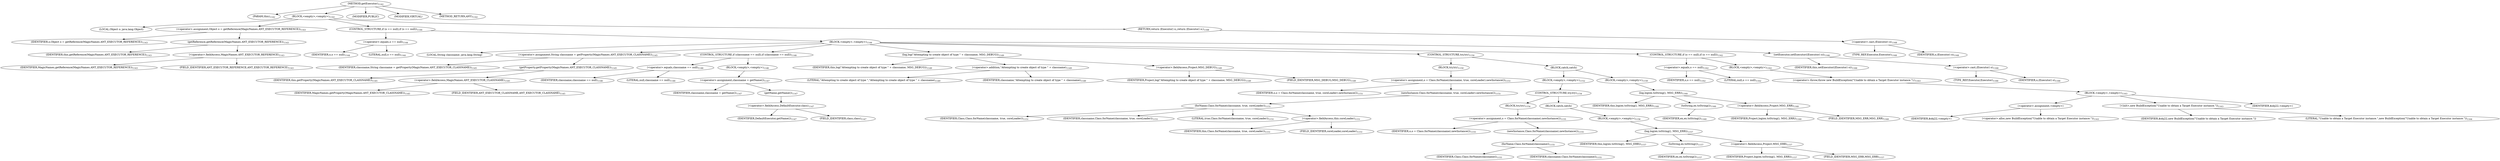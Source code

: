 digraph "getExecutor" {  
"1830" [label = <(METHOD,getExecutor)<SUB>1142</SUB>> ]
"137" [label = <(PARAM,this)<SUB>1142</SUB>> ]
"1831" [label = <(BLOCK,&lt;empty&gt;,&lt;empty&gt;)<SUB>1142</SUB>> ]
"1832" [label = <(LOCAL,Object o: java.lang.Object)> ]
"1833" [label = <(&lt;operator&gt;.assignment,Object o = getReference(MagicNames.ANT_EXECUTOR_REFERENCE))<SUB>1143</SUB>> ]
"1834" [label = <(IDENTIFIER,o,Object o = getReference(MagicNames.ANT_EXECUTOR_REFERENCE))<SUB>1143</SUB>> ]
"1835" [label = <(getReference,getReference(MagicNames.ANT_EXECUTOR_REFERENCE))<SUB>1143</SUB>> ]
"136" [label = <(IDENTIFIER,this,getReference(MagicNames.ANT_EXECUTOR_REFERENCE))<SUB>1143</SUB>> ]
"1836" [label = <(&lt;operator&gt;.fieldAccess,MagicNames.ANT_EXECUTOR_REFERENCE)<SUB>1143</SUB>> ]
"1837" [label = <(IDENTIFIER,MagicNames,getReference(MagicNames.ANT_EXECUTOR_REFERENCE))<SUB>1143</SUB>> ]
"1838" [label = <(FIELD_IDENTIFIER,ANT_EXECUTOR_REFERENCE,ANT_EXECUTOR_REFERENCE)<SUB>1143</SUB>> ]
"1839" [label = <(CONTROL_STRUCTURE,if (o == null),if (o == null))<SUB>1144</SUB>> ]
"1840" [label = <(&lt;operator&gt;.equals,o == null)<SUB>1144</SUB>> ]
"1841" [label = <(IDENTIFIER,o,o == null)<SUB>1144</SUB>> ]
"1842" [label = <(LITERAL,null,o == null)<SUB>1144</SUB>> ]
"1843" [label = <(BLOCK,&lt;empty&gt;,&lt;empty&gt;)<SUB>1144</SUB>> ]
"1844" [label = <(LOCAL,String classname: java.lang.String)> ]
"1845" [label = <(&lt;operator&gt;.assignment,String classname = getProperty(MagicNames.ANT_EXECUTOR_CLASSNAME))<SUB>1145</SUB>> ]
"1846" [label = <(IDENTIFIER,classname,String classname = getProperty(MagicNames.ANT_EXECUTOR_CLASSNAME))<SUB>1145</SUB>> ]
"1847" [label = <(getProperty,getProperty(MagicNames.ANT_EXECUTOR_CLASSNAME))<SUB>1145</SUB>> ]
"138" [label = <(IDENTIFIER,this,getProperty(MagicNames.ANT_EXECUTOR_CLASSNAME))<SUB>1145</SUB>> ]
"1848" [label = <(&lt;operator&gt;.fieldAccess,MagicNames.ANT_EXECUTOR_CLASSNAME)<SUB>1145</SUB>> ]
"1849" [label = <(IDENTIFIER,MagicNames,getProperty(MagicNames.ANT_EXECUTOR_CLASSNAME))<SUB>1145</SUB>> ]
"1850" [label = <(FIELD_IDENTIFIER,ANT_EXECUTOR_CLASSNAME,ANT_EXECUTOR_CLASSNAME)<SUB>1145</SUB>> ]
"1851" [label = <(CONTROL_STRUCTURE,if (classname == null),if (classname == null))<SUB>1146</SUB>> ]
"1852" [label = <(&lt;operator&gt;.equals,classname == null)<SUB>1146</SUB>> ]
"1853" [label = <(IDENTIFIER,classname,classname == null)<SUB>1146</SUB>> ]
"1854" [label = <(LITERAL,null,classname == null)<SUB>1146</SUB>> ]
"1855" [label = <(BLOCK,&lt;empty&gt;,&lt;empty&gt;)<SUB>1146</SUB>> ]
"1856" [label = <(&lt;operator&gt;.assignment,classname = getName())<SUB>1147</SUB>> ]
"1857" [label = <(IDENTIFIER,classname,classname = getName())<SUB>1147</SUB>> ]
"1858" [label = <(getName,getName())<SUB>1147</SUB>> ]
"1859" [label = <(&lt;operator&gt;.fieldAccess,DefaultExecutor.class)<SUB>1147</SUB>> ]
"1860" [label = <(IDENTIFIER,DefaultExecutor,getName())<SUB>1147</SUB>> ]
"1861" [label = <(FIELD_IDENTIFIER,class,class)<SUB>1147</SUB>> ]
"1862" [label = <(log,log(&quot;Attempting to create object of type &quot; + classname, MSG_DEBUG))<SUB>1149</SUB>> ]
"139" [label = <(IDENTIFIER,this,log(&quot;Attempting to create object of type &quot; + classname, MSG_DEBUG))<SUB>1149</SUB>> ]
"1863" [label = <(&lt;operator&gt;.addition,&quot;Attempting to create object of type &quot; + classname)<SUB>1149</SUB>> ]
"1864" [label = <(LITERAL,&quot;Attempting to create object of type &quot;,&quot;Attempting to create object of type &quot; + classname)<SUB>1149</SUB>> ]
"1865" [label = <(IDENTIFIER,classname,&quot;Attempting to create object of type &quot; + classname)<SUB>1149</SUB>> ]
"1866" [label = <(&lt;operator&gt;.fieldAccess,Project.MSG_DEBUG)<SUB>1149</SUB>> ]
"1867" [label = <(IDENTIFIER,Project,log(&quot;Attempting to create object of type &quot; + classname, MSG_DEBUG))<SUB>1149</SUB>> ]
"1868" [label = <(FIELD_IDENTIFIER,MSG_DEBUG,MSG_DEBUG)<SUB>1149</SUB>> ]
"1869" [label = <(CONTROL_STRUCTURE,try,try)<SUB>1150</SUB>> ]
"1870" [label = <(BLOCK,try,try)<SUB>1150</SUB>> ]
"1871" [label = <(&lt;operator&gt;.assignment,o = Class.forName(classname, true, coreLoader).newInstance())<SUB>1151</SUB>> ]
"1872" [label = <(IDENTIFIER,o,o = Class.forName(classname, true, coreLoader).newInstance())<SUB>1151</SUB>> ]
"1873" [label = <(newInstance,Class.forName(classname, true, coreLoader).newInstance())<SUB>1151</SUB>> ]
"1874" [label = <(forName,Class.forName(classname, true, coreLoader))<SUB>1151</SUB>> ]
"1875" [label = <(IDENTIFIER,Class,Class.forName(classname, true, coreLoader))<SUB>1151</SUB>> ]
"1876" [label = <(IDENTIFIER,classname,Class.forName(classname, true, coreLoader))<SUB>1151</SUB>> ]
"1877" [label = <(LITERAL,true,Class.forName(classname, true, coreLoader))<SUB>1151</SUB>> ]
"1878" [label = <(&lt;operator&gt;.fieldAccess,this.coreLoader)<SUB>1151</SUB>> ]
"1879" [label = <(IDENTIFIER,this,Class.forName(classname, true, coreLoader))<SUB>1151</SUB>> ]
"1880" [label = <(FIELD_IDENTIFIER,coreLoader,coreLoader)<SUB>1151</SUB>> ]
"1881" [label = <(BLOCK,catch,catch)> ]
"1882" [label = <(BLOCK,&lt;empty&gt;,&lt;empty&gt;)<SUB>1152</SUB>> ]
"1883" [label = <(CONTROL_STRUCTURE,try,try)<SUB>1154</SUB>> ]
"1884" [label = <(BLOCK,try,try)<SUB>1154</SUB>> ]
"1885" [label = <(&lt;operator&gt;.assignment,o = Class.forName(classname).newInstance())<SUB>1155</SUB>> ]
"1886" [label = <(IDENTIFIER,o,o = Class.forName(classname).newInstance())<SUB>1155</SUB>> ]
"1887" [label = <(newInstance,Class.forName(classname).newInstance())<SUB>1155</SUB>> ]
"1888" [label = <(forName,Class.forName(classname))<SUB>1155</SUB>> ]
"1889" [label = <(IDENTIFIER,Class,Class.forName(classname))<SUB>1155</SUB>> ]
"1890" [label = <(IDENTIFIER,classname,Class.forName(classname))<SUB>1155</SUB>> ]
"1891" [label = <(BLOCK,catch,catch)> ]
"1892" [label = <(BLOCK,&lt;empty&gt;,&lt;empty&gt;)<SUB>1156</SUB>> ]
"1893" [label = <(log,log(ex.toString(), MSG_ERR))<SUB>1157</SUB>> ]
"140" [label = <(IDENTIFIER,this,log(ex.toString(), MSG_ERR))<SUB>1157</SUB>> ]
"1894" [label = <(toString,ex.toString())<SUB>1157</SUB>> ]
"1895" [label = <(IDENTIFIER,ex,ex.toString())<SUB>1157</SUB>> ]
"1896" [label = <(&lt;operator&gt;.fieldAccess,Project.MSG_ERR)<SUB>1157</SUB>> ]
"1897" [label = <(IDENTIFIER,Project,log(ex.toString(), MSG_ERR))<SUB>1157</SUB>> ]
"1898" [label = <(FIELD_IDENTIFIER,MSG_ERR,MSG_ERR)<SUB>1157</SUB>> ]
"1899" [label = <(BLOCK,&lt;empty&gt;,&lt;empty&gt;)<SUB>1159</SUB>> ]
"1900" [label = <(log,log(ex.toString(), MSG_ERR))<SUB>1160</SUB>> ]
"141" [label = <(IDENTIFIER,this,log(ex.toString(), MSG_ERR))<SUB>1160</SUB>> ]
"1901" [label = <(toString,ex.toString())<SUB>1160</SUB>> ]
"1902" [label = <(IDENTIFIER,ex,ex.toString())<SUB>1160</SUB>> ]
"1903" [label = <(&lt;operator&gt;.fieldAccess,Project.MSG_ERR)<SUB>1160</SUB>> ]
"1904" [label = <(IDENTIFIER,Project,log(ex.toString(), MSG_ERR))<SUB>1160</SUB>> ]
"1905" [label = <(FIELD_IDENTIFIER,MSG_ERR,MSG_ERR)<SUB>1160</SUB>> ]
"1906" [label = <(CONTROL_STRUCTURE,if (o == null),if (o == null))<SUB>1162</SUB>> ]
"1907" [label = <(&lt;operator&gt;.equals,o == null)<SUB>1162</SUB>> ]
"1908" [label = <(IDENTIFIER,o,o == null)<SUB>1162</SUB>> ]
"1909" [label = <(LITERAL,null,o == null)<SUB>1162</SUB>> ]
"1910" [label = <(BLOCK,&lt;empty&gt;,&lt;empty&gt;)<SUB>1162</SUB>> ]
"1911" [label = <(&lt;operator&gt;.throw,throw new BuildException(&quot;Unable to obtain a Target Executor instance.&quot;);)<SUB>1163</SUB>> ]
"1912" [label = <(BLOCK,&lt;empty&gt;,&lt;empty&gt;)<SUB>1163</SUB>> ]
"1913" [label = <(&lt;operator&gt;.assignment,&lt;empty&gt;)> ]
"1914" [label = <(IDENTIFIER,$obj22,&lt;empty&gt;)> ]
"1915" [label = <(&lt;operator&gt;.alloc,new BuildException(&quot;Unable to obtain a Target Executor instance.&quot;))<SUB>1163</SUB>> ]
"1916" [label = <(&lt;init&gt;,new BuildException(&quot;Unable to obtain a Target Executor instance.&quot;))<SUB>1163</SUB>> ]
"1917" [label = <(IDENTIFIER,$obj22,new BuildException(&quot;Unable to obtain a Target Executor instance.&quot;))> ]
"1918" [label = <(LITERAL,&quot;Unable to obtain a Target Executor instance.&quot;,new BuildException(&quot;Unable to obtain a Target Executor instance.&quot;))<SUB>1164</SUB>> ]
"1919" [label = <(IDENTIFIER,$obj22,&lt;empty&gt;)> ]
"1920" [label = <(setExecutor,setExecutor((Executor) o))<SUB>1166</SUB>> ]
"142" [label = <(IDENTIFIER,this,setExecutor((Executor) o))<SUB>1166</SUB>> ]
"1921" [label = <(&lt;operator&gt;.cast,(Executor) o)<SUB>1166</SUB>> ]
"1922" [label = <(TYPE_REF,Executor,Executor)<SUB>1166</SUB>> ]
"1923" [label = <(IDENTIFIER,o,(Executor) o)<SUB>1166</SUB>> ]
"1924" [label = <(RETURN,return (Executor) o;,return (Executor) o;)<SUB>1168</SUB>> ]
"1925" [label = <(&lt;operator&gt;.cast,(Executor) o)<SUB>1168</SUB>> ]
"1926" [label = <(TYPE_REF,Executor,Executor)<SUB>1168</SUB>> ]
"1927" [label = <(IDENTIFIER,o,(Executor) o)<SUB>1168</SUB>> ]
"1928" [label = <(MODIFIER,PUBLIC)> ]
"1929" [label = <(MODIFIER,VIRTUAL)> ]
"1930" [label = <(METHOD_RETURN,ANY)<SUB>1142</SUB>> ]
  "1830" -> "137" 
  "1830" -> "1831" 
  "1830" -> "1928" 
  "1830" -> "1929" 
  "1830" -> "1930" 
  "1831" -> "1832" 
  "1831" -> "1833" 
  "1831" -> "1839" 
  "1831" -> "1924" 
  "1833" -> "1834" 
  "1833" -> "1835" 
  "1835" -> "136" 
  "1835" -> "1836" 
  "1836" -> "1837" 
  "1836" -> "1838" 
  "1839" -> "1840" 
  "1839" -> "1843" 
  "1840" -> "1841" 
  "1840" -> "1842" 
  "1843" -> "1844" 
  "1843" -> "1845" 
  "1843" -> "1851" 
  "1843" -> "1862" 
  "1843" -> "1869" 
  "1843" -> "1906" 
  "1843" -> "1920" 
  "1845" -> "1846" 
  "1845" -> "1847" 
  "1847" -> "138" 
  "1847" -> "1848" 
  "1848" -> "1849" 
  "1848" -> "1850" 
  "1851" -> "1852" 
  "1851" -> "1855" 
  "1852" -> "1853" 
  "1852" -> "1854" 
  "1855" -> "1856" 
  "1856" -> "1857" 
  "1856" -> "1858" 
  "1858" -> "1859" 
  "1859" -> "1860" 
  "1859" -> "1861" 
  "1862" -> "139" 
  "1862" -> "1863" 
  "1862" -> "1866" 
  "1863" -> "1864" 
  "1863" -> "1865" 
  "1866" -> "1867" 
  "1866" -> "1868" 
  "1869" -> "1870" 
  "1869" -> "1881" 
  "1870" -> "1871" 
  "1871" -> "1872" 
  "1871" -> "1873" 
  "1873" -> "1874" 
  "1874" -> "1875" 
  "1874" -> "1876" 
  "1874" -> "1877" 
  "1874" -> "1878" 
  "1878" -> "1879" 
  "1878" -> "1880" 
  "1881" -> "1882" 
  "1881" -> "1899" 
  "1882" -> "1883" 
  "1883" -> "1884" 
  "1883" -> "1891" 
  "1884" -> "1885" 
  "1885" -> "1886" 
  "1885" -> "1887" 
  "1887" -> "1888" 
  "1888" -> "1889" 
  "1888" -> "1890" 
  "1891" -> "1892" 
  "1892" -> "1893" 
  "1893" -> "140" 
  "1893" -> "1894" 
  "1893" -> "1896" 
  "1894" -> "1895" 
  "1896" -> "1897" 
  "1896" -> "1898" 
  "1899" -> "1900" 
  "1900" -> "141" 
  "1900" -> "1901" 
  "1900" -> "1903" 
  "1901" -> "1902" 
  "1903" -> "1904" 
  "1903" -> "1905" 
  "1906" -> "1907" 
  "1906" -> "1910" 
  "1907" -> "1908" 
  "1907" -> "1909" 
  "1910" -> "1911" 
  "1911" -> "1912" 
  "1912" -> "1913" 
  "1912" -> "1916" 
  "1912" -> "1919" 
  "1913" -> "1914" 
  "1913" -> "1915" 
  "1916" -> "1917" 
  "1916" -> "1918" 
  "1920" -> "142" 
  "1920" -> "1921" 
  "1921" -> "1922" 
  "1921" -> "1923" 
  "1924" -> "1925" 
  "1925" -> "1926" 
  "1925" -> "1927" 
}
